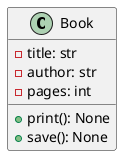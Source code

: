 @startuml book_01

class Book {
    -title: str
    -author: str
    -pages: int
    +print(): None
    +save(): None
}

@enduml
